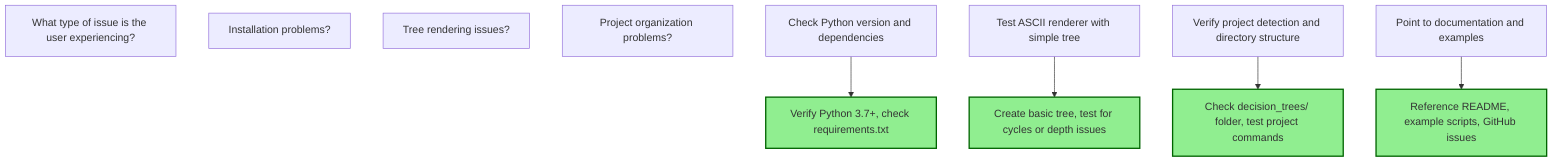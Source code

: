 graph TD
    26219a72["What type of issue is the user experiencing?"]
    e02ec3e5["Installation problems?"]
    a93f4155["Tree rendering issues?"]
    b8b89b2b["Project organization problems?"]
    5deedf04["Check Python version and dependencies"]
    5deedf04 --> 5deedf04_action["Verify Python 3.7+, check requirements.txt"]
    5deedf04_action:::actionClass
    2a37e1e3["Test ASCII renderer with simple tree"]
    2a37e1e3 --> 2a37e1e3_action["Create basic tree, test for cycles or depth issues"]
    2a37e1e3_action:::actionClass
    a7c7e4a9["Verify project detection and directory structure"]
    a7c7e4a9 --> a7c7e4a9_action["Check decision_trees/ folder, test project commands"]
    a7c7e4a9_action:::actionClass
    f93c6ffb["Point to documentation and examples"]
    f93c6ffb --> f93c6ffb_action["Reference README, example scripts, GitHub issues"]
    f93c6ffb_action:::actionClass
    classDef actionClass fill:#90EE90,stroke:#006400,stroke-width:2px
    classDef conditionClass fill:#87CEEB,stroke:#000080,stroke-width:2px